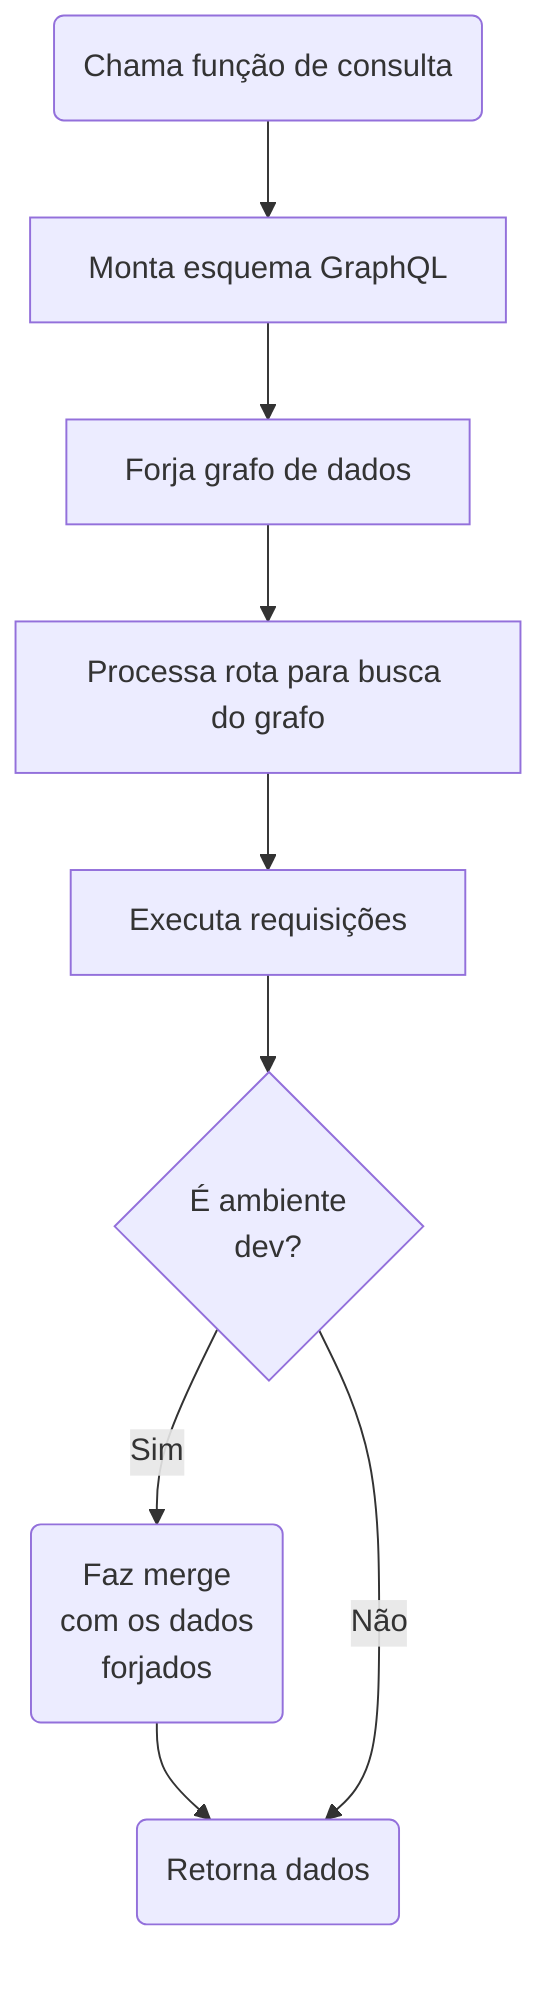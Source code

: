 graph TD;
  callAzureJay("Chama função de consulta") --> resolveJSONSchemas
  resolveJSONSchemas["Monta esquema GraphQL"] --> forgeData
  forgeData["Forja grafo de dados"] --> findRoute
  findRoute["Processa rota para busca do grafo"] --> fetchData
  fetchData["Executa requisições"] --> isEnvDevelopment
  isEnvDevelopment{"É ambiente<br>dev?"} --> |Sim| mergeData
  mergeData("Faz merge<br>com os dados<br>forjados") --> resolveData
  isEnvDevelopment --> |Não| resolveData
  resolveData("Retorna dados")
